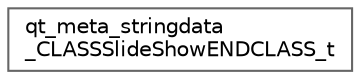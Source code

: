 digraph "类继承关系图"
{
 // LATEX_PDF_SIZE
  bgcolor="transparent";
  edge [fontname=Helvetica,fontsize=10,labelfontname=Helvetica,labelfontsize=10];
  node [fontname=Helvetica,fontsize=10,shape=box,height=0.2,width=0.4];
  rankdir="LR";
  Node0 [id="Node000000",label="qt_meta_stringdata\l_CLASSSlideShowENDCLASS_t",height=0.2,width=0.4,color="grey40", fillcolor="white", style="filled",URL="$struct_q_t___w_a_r_n_i_n_g___d_i_s_a_b_l_e___d_e_p_r_e_c_a_t_e_d_1_1qt__meta__stringdata___c_l_aeea4be9dce7305be19039bbcb188df59.html",tooltip=" "];
}
